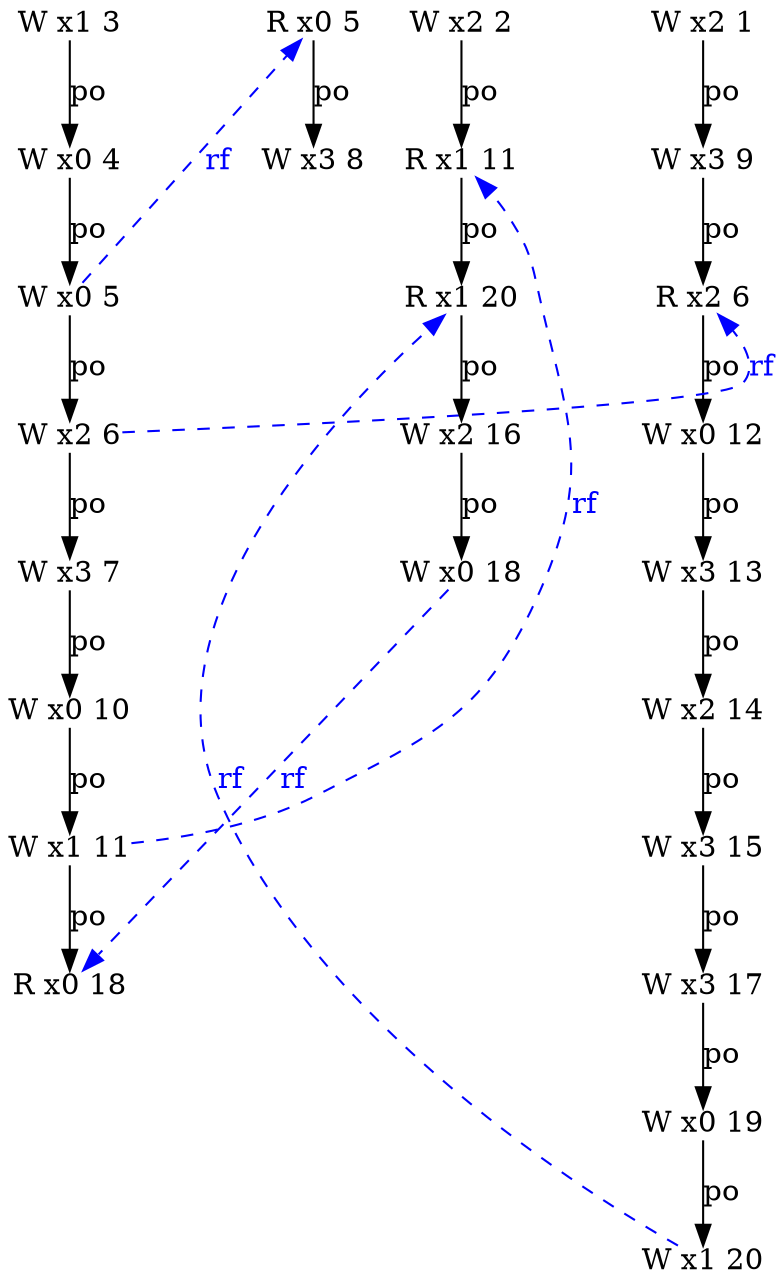 digraph g {
  n0_2 [type=R,loc=2,th=0,idx=2,label="R x2 6",pos="0,-2!",shape=plain];
  n3_4 [type=W,loc=3,th=3,idx=4,label="W x3 7",pos="3,-4!",shape=plain];
  n0_1 [type=W,loc=3,th=0,idx=1,label="W x3 9",pos="0,-1!",shape=plain];
  n0_5 [type=W,loc=2,th=0,idx=5,label="W x2 14",pos="0,-5!",shape=plain];
  n3_3 [type=W,loc=2,th=3,idx=3,label="W x2 6",pos="3,-3!",shape=plain];
  n0_8 [type=W,loc=0,th=0,idx=8,label="W x0 19",pos="0,-8!",shape=plain];
  n1_1 [type=W,loc=3,th=1,idx=1,label="W x3 8",pos="1,-1!",shape=plain];
  n0_3 [type=W,loc=0,th=0,idx=3,label="W x0 12",pos="0,-3!",shape=plain];
  n3_0 [type=W,loc=1,th=3,idx=0,label="W x1 3",pos="3,0!",shape=plain];
  n0_0 [type=W,loc=2,th=0,idx=0,label="W x2 1",pos="0,0!",shape=plain];
  n3_1 [type=W,loc=0,th=3,idx=1,label="W x0 4",pos="3,-1!",shape=plain];
  n0_7 [type=W,loc=3,th=0,idx=7,label="W x3 17",pos="0,-7!",shape=plain];
  n0_9 [type=W,loc=1,th=0,idx=9,label="W x1 20",pos="0,-9!",shape=plain];
  n3_7 [type=R,loc=0,th=3,idx=7,label="R x0 18",pos="3,-7!",shape=plain];
  n2_4 [type=W,loc=0,th=2,idx=4,label="W x0 18",pos="2,-4!",shape=plain];
  n3_5 [type=W,loc=0,th=3,idx=5,label="W x0 10",pos="3,-5!",shape=plain];
  n2_1 [type=R,loc=1,th=2,idx=1,label="R x1 11",pos="2,-1!",shape=plain];
  n2_3 [type=W,loc=2,th=2,idx=3,label="W x2 16",pos="2,-3!",shape=plain];
  n0_6 [type=W,loc=3,th=0,idx=6,label="W x3 15",pos="0,-6!",shape=plain];
  n2_2 [type=R,loc=1,th=2,idx=2,label="R x1 20",pos="2,-2!",shape=plain];
  n2_0 [type=W,loc=2,th=2,idx=0,label="W x2 2",pos="2,0!",shape=plain];
  n3_2 [type=W,loc=0,th=3,idx=2,label="W x0 5",pos="3,-2!",shape=plain];
  n0_4 [type=W,loc=3,th=0,idx=4,label="W x3 13",pos="0,-4!",shape=plain];
  n1_0 [type=R,loc=0,th=1,idx=0,label="R x0 5",pos="1,0!",shape=plain];
  n3_6 [type=W,loc=1,th=3,idx=6,label="W x1 11",pos="3,-6!",shape=plain];
  n3_6 -> n3_7 [label="po"];
  n0_0 -> n0_1 [label="po"];
  n0_8 -> n0_9 [label="po"];
  n2_0 -> n2_1 [label="po"];
  n0_6 -> n0_7 [label="po"];
  n0_1 -> n0_2 [label="po"];
  n0_7 -> n0_8 [label="po"];
  n2_2 -> n2_3 [label="po"];
  n1_0 -> n1_1 [label="po"];
  n0_2 -> n0_3 [label="po"];
  n3_3 -> n3_4 [label="po"];
  n3_2 -> n3_3 [label="po"];
  n2_3 -> n2_4 [label="po"];
  n0_5 -> n0_6 [label="po"];
  n2_1 -> n2_2 [label="po"];
  n3_4 -> n3_5 [label="po"];
  n3_5 -> n3_6 [label="po"];
  n0_3 -> n0_4 [label="po"];
  n0_4 -> n0_5 [label="po"];
  n3_0 -> n3_1 [label="po"];
  n3_1 -> n3_2 [label="po"];
  n3_6 -> n2_1 [from_th=3,to_th=2,from_idx=6,to_idx=1,constraint=false,style=dashed,label="rf",fontcolor=blue,color=blue];
  n0_9 -> n2_2 [from_th=0,to_th=2,from_idx=9,to_idx=2,constraint=false,style=dashed,label="rf",fontcolor=blue,color=blue];
  n2_4 -> n3_7 [from_th=2,to_th=3,from_idx=4,to_idx=7,constraint=false,style=dashed,label="rf",fontcolor=blue,color=blue];
  n3_3 -> n0_2 [from_th=3,to_th=0,from_idx=3,to_idx=2,constraint=false,style=dashed,label="rf",fontcolor=blue,color=blue];
  n3_2 -> n1_0 [from_th=3,to_th=1,from_idx=2,to_idx=0,constraint=false,style=dashed,label="rf",fontcolor=blue,color=blue];
}
